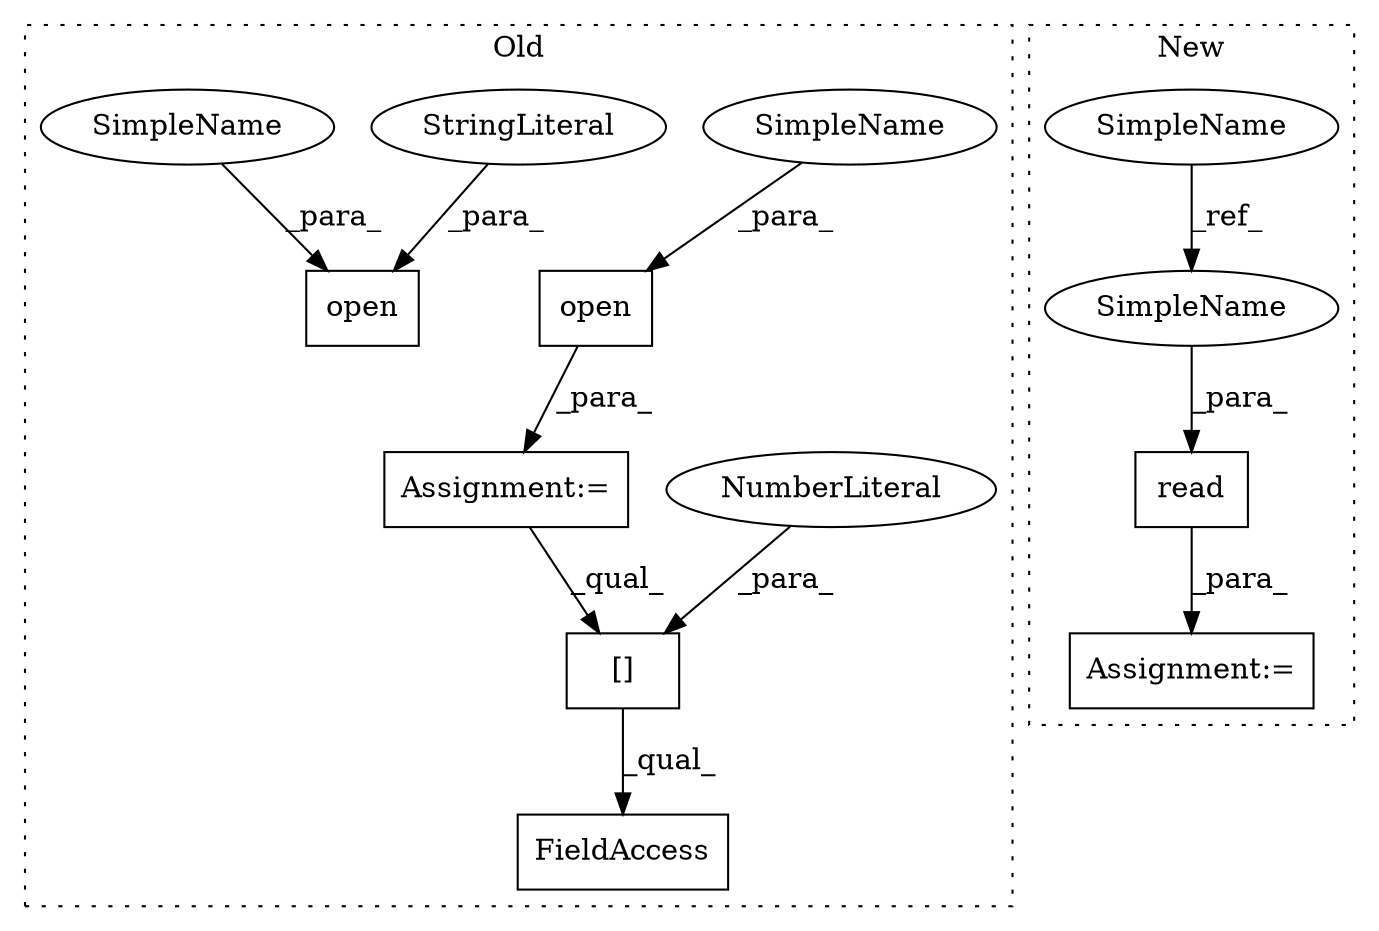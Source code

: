 digraph G {
subgraph cluster0 {
1 [label="[]" a="2" s="1700,1709" l="8,1" shape="box"];
4 [label="NumberLiteral" a="34" s="1708" l="1" shape="ellipse"];
5 [label="FieldAccess" a="22" s="1700" l="15" shape="box"];
6 [label="Assignment:=" a="7" s="1651" l="1" shape="box"];
7 [label="open" a="32" s="1657,1674" l="5,1" shape="box"];
9 [label="open" a="32" s="1593,1615" l="5,1" shape="box"];
10 [label="StringLiteral" a="45" s="1611" l="4" shape="ellipse"];
12 [label="SimpleName" a="42" s="1662" l="12" shape="ellipse"];
13 [label="SimpleName" a="42" s="1598" l="12" shape="ellipse"];
label = "Old";
style="dotted";
}
subgraph cluster1 {
2 [label="read" a="32" s="1555,1572" l="5,1" shape="box"];
3 [label="Assignment:=" a="7" s="1548" l="1" shape="box"];
8 [label="SimpleName" a="42" s="1218" l="12" shape="ellipse"];
11 [label="SimpleName" a="42" s="1560" l="12" shape="ellipse"];
label = "New";
style="dotted";
}
1 -> 5 [label="_qual_"];
2 -> 3 [label="_para_"];
4 -> 1 [label="_para_"];
6 -> 1 [label="_qual_"];
7 -> 6 [label="_para_"];
8 -> 11 [label="_ref_"];
10 -> 9 [label="_para_"];
11 -> 2 [label="_para_"];
12 -> 7 [label="_para_"];
13 -> 9 [label="_para_"];
}